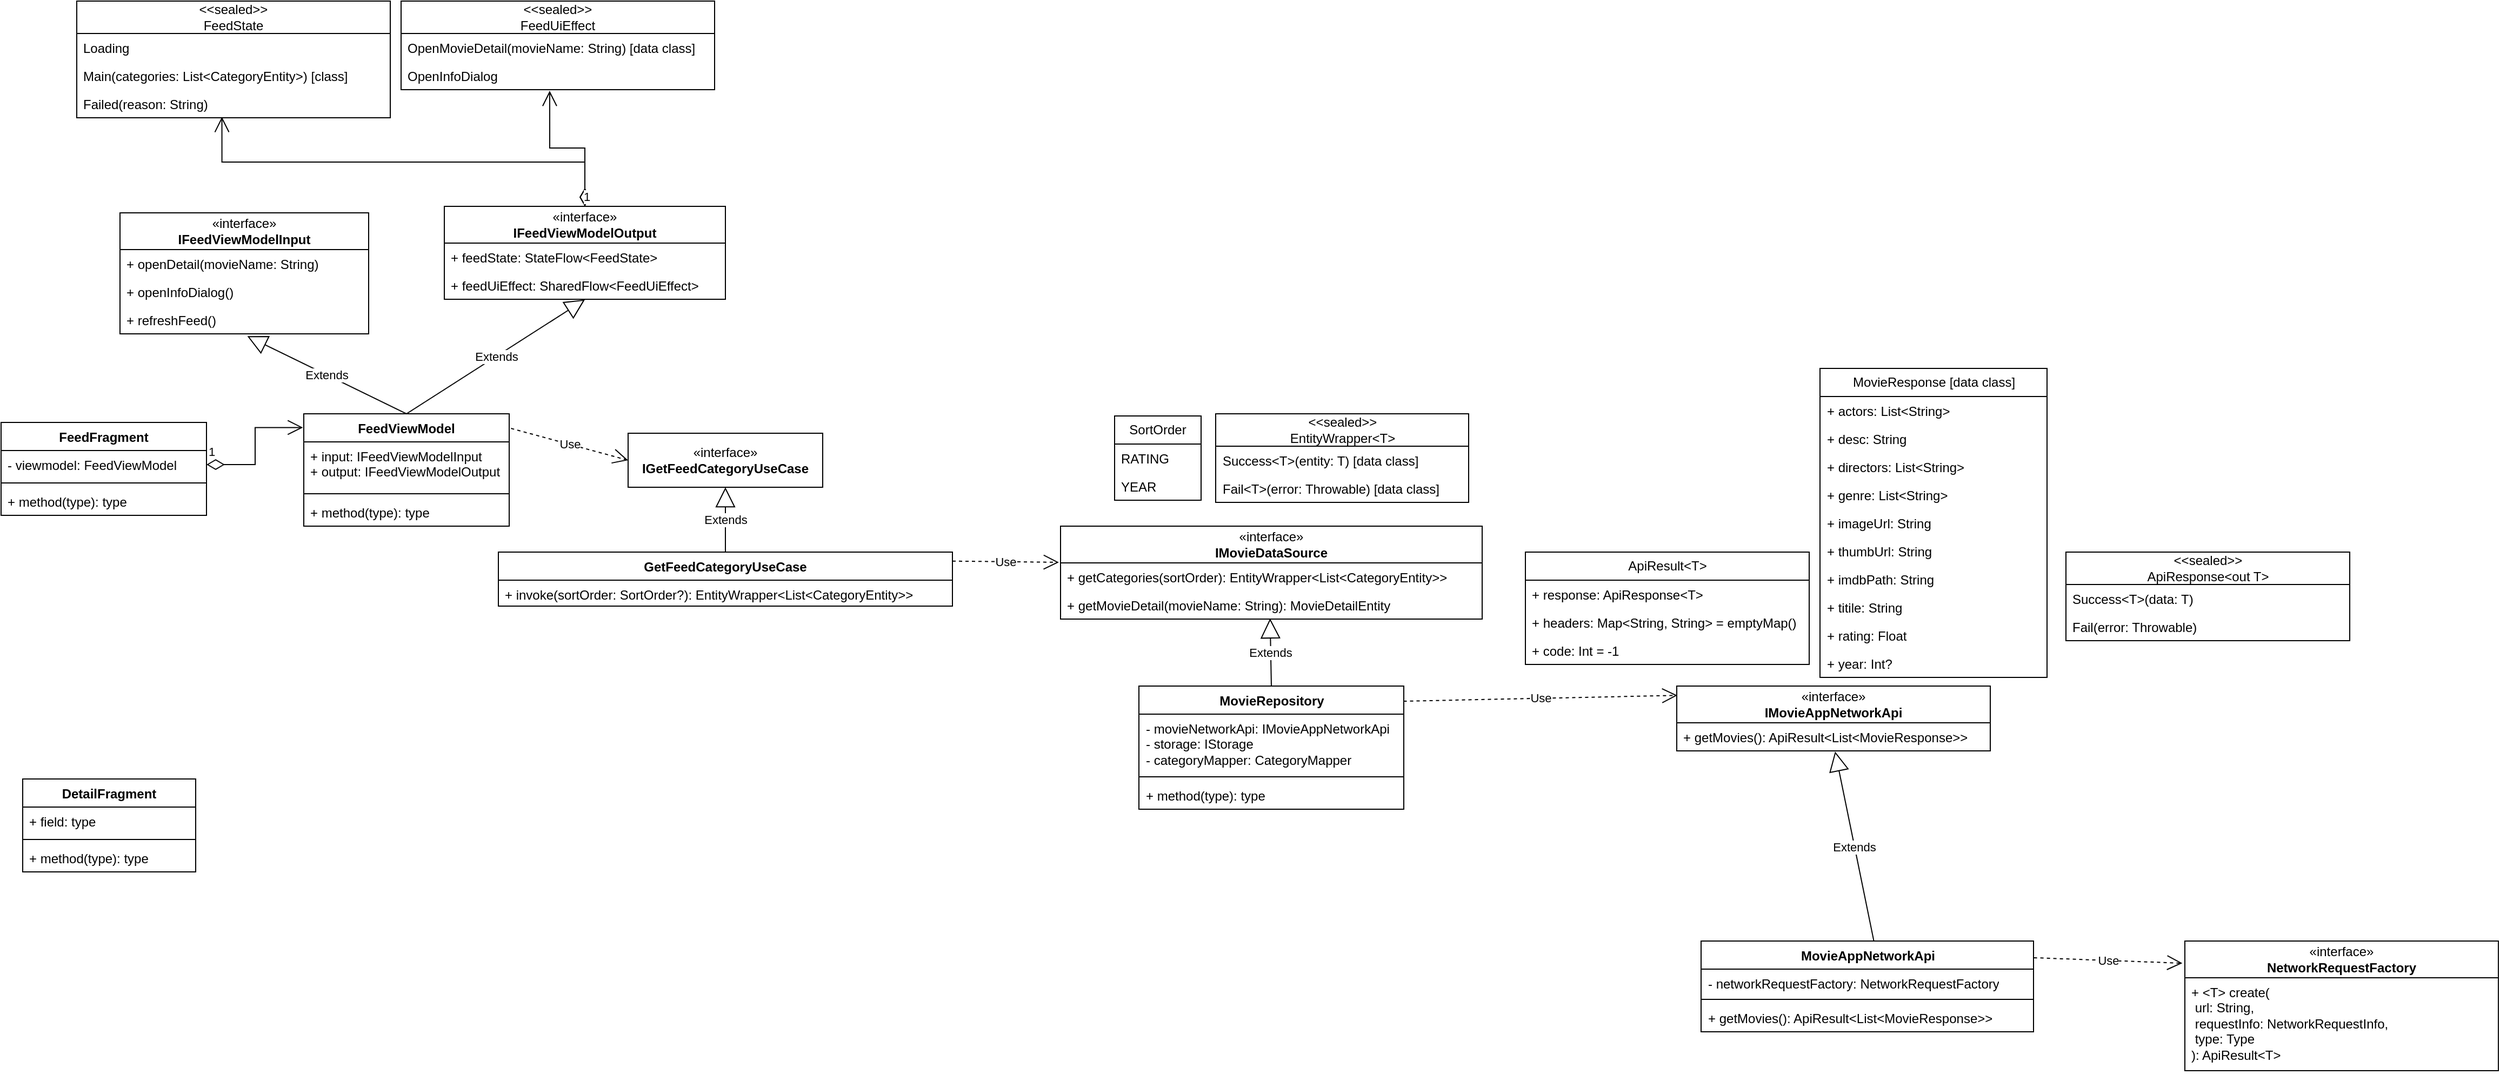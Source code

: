 <mxfile version="21.2.3" type="github">
  <diagram id="C5RBs43oDa-KdzZeNtuy" name="Page-1">
    <mxGraphModel dx="1147" dy="1787" grid="1" gridSize="10" guides="1" tooltips="1" connect="1" arrows="1" fold="1" page="1" pageScale="1" pageWidth="827" pageHeight="1169" math="0" shadow="0">
      <root>
        <mxCell id="WIyWlLk6GJQsqaUBKTNV-0" />
        <mxCell id="WIyWlLk6GJQsqaUBKTNV-1" parent="WIyWlLk6GJQsqaUBKTNV-0" />
        <mxCell id="dOjnQ6bzSZBaQjQhCeTP-21" value="FeedFragment" style="swimlane;fontStyle=1;align=center;verticalAlign=top;childLayout=stackLayout;horizontal=1;startSize=26;horizontalStack=0;resizeParent=1;resizeParentMax=0;resizeLast=0;collapsible=1;marginBottom=0;whiteSpace=wrap;html=1;" vertex="1" parent="WIyWlLk6GJQsqaUBKTNV-1">
          <mxGeometry x="20" y="90" width="190" height="86" as="geometry" />
        </mxCell>
        <mxCell id="dOjnQ6bzSZBaQjQhCeTP-22" value="- viewmodel: FeedViewModel" style="text;strokeColor=none;fillColor=none;align=left;verticalAlign=top;spacingLeft=4;spacingRight=4;overflow=hidden;rotatable=0;points=[[0,0.5],[1,0.5]];portConstraint=eastwest;whiteSpace=wrap;html=1;" vertex="1" parent="dOjnQ6bzSZBaQjQhCeTP-21">
          <mxGeometry y="26" width="190" height="26" as="geometry" />
        </mxCell>
        <mxCell id="dOjnQ6bzSZBaQjQhCeTP-23" value="" style="line;strokeWidth=1;fillColor=none;align=left;verticalAlign=middle;spacingTop=-1;spacingLeft=3;spacingRight=3;rotatable=0;labelPosition=right;points=[];portConstraint=eastwest;strokeColor=inherit;" vertex="1" parent="dOjnQ6bzSZBaQjQhCeTP-21">
          <mxGeometry y="52" width="190" height="8" as="geometry" />
        </mxCell>
        <mxCell id="dOjnQ6bzSZBaQjQhCeTP-24" value="+ method(type): type" style="text;strokeColor=none;fillColor=none;align=left;verticalAlign=top;spacingLeft=4;spacingRight=4;overflow=hidden;rotatable=0;points=[[0,0.5],[1,0.5]];portConstraint=eastwest;whiteSpace=wrap;html=1;" vertex="1" parent="dOjnQ6bzSZBaQjQhCeTP-21">
          <mxGeometry y="60" width="190" height="26" as="geometry" />
        </mxCell>
        <mxCell id="dOjnQ6bzSZBaQjQhCeTP-25" value="DetailFragment" style="swimlane;fontStyle=1;align=center;verticalAlign=top;childLayout=stackLayout;horizontal=1;startSize=26;horizontalStack=0;resizeParent=1;resizeParentMax=0;resizeLast=0;collapsible=1;marginBottom=0;whiteSpace=wrap;html=1;" vertex="1" parent="WIyWlLk6GJQsqaUBKTNV-1">
          <mxGeometry x="40" y="420" width="160" height="86" as="geometry" />
        </mxCell>
        <mxCell id="dOjnQ6bzSZBaQjQhCeTP-26" value="+ field: type" style="text;strokeColor=none;fillColor=none;align=left;verticalAlign=top;spacingLeft=4;spacingRight=4;overflow=hidden;rotatable=0;points=[[0,0.5],[1,0.5]];portConstraint=eastwest;whiteSpace=wrap;html=1;" vertex="1" parent="dOjnQ6bzSZBaQjQhCeTP-25">
          <mxGeometry y="26" width="160" height="26" as="geometry" />
        </mxCell>
        <mxCell id="dOjnQ6bzSZBaQjQhCeTP-27" value="" style="line;strokeWidth=1;fillColor=none;align=left;verticalAlign=middle;spacingTop=-1;spacingLeft=3;spacingRight=3;rotatable=0;labelPosition=right;points=[];portConstraint=eastwest;strokeColor=inherit;" vertex="1" parent="dOjnQ6bzSZBaQjQhCeTP-25">
          <mxGeometry y="52" width="160" height="8" as="geometry" />
        </mxCell>
        <mxCell id="dOjnQ6bzSZBaQjQhCeTP-28" value="+ method(type): type" style="text;strokeColor=none;fillColor=none;align=left;verticalAlign=top;spacingLeft=4;spacingRight=4;overflow=hidden;rotatable=0;points=[[0,0.5],[1,0.5]];portConstraint=eastwest;whiteSpace=wrap;html=1;" vertex="1" parent="dOjnQ6bzSZBaQjQhCeTP-25">
          <mxGeometry y="60" width="160" height="26" as="geometry" />
        </mxCell>
        <mxCell id="dOjnQ6bzSZBaQjQhCeTP-29" value="FeedViewModel" style="swimlane;fontStyle=1;align=center;verticalAlign=top;childLayout=stackLayout;horizontal=1;startSize=26;horizontalStack=0;resizeParent=1;resizeParentMax=0;resizeLast=0;collapsible=1;marginBottom=0;whiteSpace=wrap;html=1;" vertex="1" parent="WIyWlLk6GJQsqaUBKTNV-1">
          <mxGeometry x="300" y="82" width="190" height="104" as="geometry" />
        </mxCell>
        <mxCell id="dOjnQ6bzSZBaQjQhCeTP-30" value="+ input: IFeedViewModelInput&lt;br&gt;+ output: IFeedViewModelOutput" style="text;strokeColor=none;fillColor=none;align=left;verticalAlign=top;spacingLeft=4;spacingRight=4;overflow=hidden;rotatable=0;points=[[0,0.5],[1,0.5]];portConstraint=eastwest;whiteSpace=wrap;html=1;" vertex="1" parent="dOjnQ6bzSZBaQjQhCeTP-29">
          <mxGeometry y="26" width="190" height="44" as="geometry" />
        </mxCell>
        <mxCell id="dOjnQ6bzSZBaQjQhCeTP-31" value="" style="line;strokeWidth=1;fillColor=none;align=left;verticalAlign=middle;spacingTop=-1;spacingLeft=3;spacingRight=3;rotatable=0;labelPosition=right;points=[];portConstraint=eastwest;strokeColor=inherit;" vertex="1" parent="dOjnQ6bzSZBaQjQhCeTP-29">
          <mxGeometry y="70" width="190" height="8" as="geometry" />
        </mxCell>
        <mxCell id="dOjnQ6bzSZBaQjQhCeTP-32" value="+ method(type): type" style="text;strokeColor=none;fillColor=none;align=left;verticalAlign=top;spacingLeft=4;spacingRight=4;overflow=hidden;rotatable=0;points=[[0,0.5],[1,0.5]];portConstraint=eastwest;whiteSpace=wrap;html=1;" vertex="1" parent="dOjnQ6bzSZBaQjQhCeTP-29">
          <mxGeometry y="78" width="190" height="26" as="geometry" />
        </mxCell>
        <mxCell id="dOjnQ6bzSZBaQjQhCeTP-34" value="«interface»&lt;br&gt;&lt;b&gt;IGetFeedCategoryUseCase&lt;/b&gt;" style="html=1;whiteSpace=wrap;" vertex="1" parent="WIyWlLk6GJQsqaUBKTNV-1">
          <mxGeometry x="600" y="100" width="180" height="50" as="geometry" />
        </mxCell>
        <mxCell id="dOjnQ6bzSZBaQjQhCeTP-37" value="Extends" style="endArrow=block;endSize=16;endFill=0;html=1;rounded=0;exitX=0.5;exitY=0;exitDx=0;exitDy=0;entryX=0.512;entryY=1.083;entryDx=0;entryDy=0;entryPerimeter=0;" edge="1" parent="WIyWlLk6GJQsqaUBKTNV-1" source="dOjnQ6bzSZBaQjQhCeTP-29" target="dOjnQ6bzSZBaQjQhCeTP-51">
          <mxGeometry width="160" relative="1" as="geometry">
            <mxPoint x="290" y="300" as="sourcePoint" />
            <mxPoint x="290" y="-20.0" as="targetPoint" />
          </mxGeometry>
        </mxCell>
        <mxCell id="dOjnQ6bzSZBaQjQhCeTP-38" value="Extends" style="endArrow=block;endSize=16;endFill=0;html=1;rounded=0;exitX=0.5;exitY=0;exitDx=0;exitDy=0;entryX=0.5;entryY=1.013;entryDx=0;entryDy=0;entryPerimeter=0;" edge="1" parent="WIyWlLk6GJQsqaUBKTNV-1" source="dOjnQ6bzSZBaQjQhCeTP-29" target="dOjnQ6bzSZBaQjQhCeTP-58">
          <mxGeometry width="160" relative="1" as="geometry">
            <mxPoint x="380" y="160" as="sourcePoint" />
            <mxPoint x="513.36" y="-26.156" as="targetPoint" />
          </mxGeometry>
        </mxCell>
        <mxCell id="dOjnQ6bzSZBaQjQhCeTP-39" value="Use" style="endArrow=open;endSize=12;dashed=1;html=1;rounded=0;exitX=1.009;exitY=0.13;exitDx=0;exitDy=0;exitPerimeter=0;entryX=0;entryY=0.5;entryDx=0;entryDy=0;" edge="1" parent="WIyWlLk6GJQsqaUBKTNV-1" source="dOjnQ6bzSZBaQjQhCeTP-29" target="dOjnQ6bzSZBaQjQhCeTP-34">
          <mxGeometry width="160" relative="1" as="geometry">
            <mxPoint x="480" y="189" as="sourcePoint" />
            <mxPoint x="540" y="306" as="targetPoint" />
          </mxGeometry>
        </mxCell>
        <mxCell id="dOjnQ6bzSZBaQjQhCeTP-42" value="1" style="endArrow=open;html=1;endSize=12;startArrow=diamondThin;startSize=14;startFill=0;edgeStyle=orthogonalEdgeStyle;align=left;verticalAlign=bottom;rounded=0;exitX=1;exitY=0.5;exitDx=0;exitDy=0;entryX=-0.004;entryY=0.122;entryDx=0;entryDy=0;entryPerimeter=0;" edge="1" parent="WIyWlLk6GJQsqaUBKTNV-1" source="dOjnQ6bzSZBaQjQhCeTP-22" target="dOjnQ6bzSZBaQjQhCeTP-29">
          <mxGeometry x="-1" y="3" relative="1" as="geometry">
            <mxPoint x="250" y="280" as="sourcePoint" />
            <mxPoint x="320" y="128" as="targetPoint" />
          </mxGeometry>
        </mxCell>
        <mxCell id="dOjnQ6bzSZBaQjQhCeTP-44" value="GetFeedCategoryUseCase" style="swimlane;fontStyle=1;align=center;verticalAlign=top;childLayout=stackLayout;horizontal=1;startSize=26;horizontalStack=0;resizeParent=1;resizeParentMax=0;resizeLast=0;collapsible=1;marginBottom=0;whiteSpace=wrap;html=1;" vertex="1" parent="WIyWlLk6GJQsqaUBKTNV-1">
          <mxGeometry x="480" y="210" width="420" height="50" as="geometry" />
        </mxCell>
        <mxCell id="dOjnQ6bzSZBaQjQhCeTP-45" value="+ invoke(sortOrder: SortOrder?): EntityWrapper&amp;lt;List&amp;lt;CategoryEntity&amp;gt;&amp;gt;" style="text;strokeColor=none;fillColor=none;align=left;verticalAlign=top;spacingLeft=4;spacingRight=4;overflow=hidden;rotatable=0;points=[[0,0.5],[1,0.5]];portConstraint=eastwest;whiteSpace=wrap;html=1;" vertex="1" parent="dOjnQ6bzSZBaQjQhCeTP-44">
          <mxGeometry y="26" width="420" height="24" as="geometry" />
        </mxCell>
        <mxCell id="dOjnQ6bzSZBaQjQhCeTP-48" value="«interface»&lt;br style=&quot;border-color: var(--border-color);&quot;&gt;&lt;b style=&quot;border-color: var(--border-color);&quot;&gt;IFeedViewModelInput&lt;/b&gt;" style="swimlane;fontStyle=0;childLayout=stackLayout;horizontal=1;startSize=34;fillColor=none;horizontalStack=0;resizeParent=1;resizeParentMax=0;resizeLast=0;collapsible=1;marginBottom=0;whiteSpace=wrap;html=1;" vertex="1" parent="WIyWlLk6GJQsqaUBKTNV-1">
          <mxGeometry x="130" y="-104" width="230" height="112" as="geometry" />
        </mxCell>
        <mxCell id="dOjnQ6bzSZBaQjQhCeTP-49" value="+ openDetail(movieName: String)" style="text;strokeColor=none;fillColor=none;align=left;verticalAlign=top;spacingLeft=4;spacingRight=4;overflow=hidden;rotatable=0;points=[[0,0.5],[1,0.5]];portConstraint=eastwest;whiteSpace=wrap;html=1;" vertex="1" parent="dOjnQ6bzSZBaQjQhCeTP-48">
          <mxGeometry y="34" width="230" height="26" as="geometry" />
        </mxCell>
        <mxCell id="dOjnQ6bzSZBaQjQhCeTP-50" value="+ openInfoDialog()" style="text;strokeColor=none;fillColor=none;align=left;verticalAlign=top;spacingLeft=4;spacingRight=4;overflow=hidden;rotatable=0;points=[[0,0.5],[1,0.5]];portConstraint=eastwest;whiteSpace=wrap;html=1;" vertex="1" parent="dOjnQ6bzSZBaQjQhCeTP-48">
          <mxGeometry y="60" width="230" height="26" as="geometry" />
        </mxCell>
        <mxCell id="dOjnQ6bzSZBaQjQhCeTP-51" value="+ refreshFeed()" style="text;strokeColor=none;fillColor=none;align=left;verticalAlign=top;spacingLeft=4;spacingRight=4;overflow=hidden;rotatable=0;points=[[0,0.5],[1,0.5]];portConstraint=eastwest;whiteSpace=wrap;html=1;" vertex="1" parent="dOjnQ6bzSZBaQjQhCeTP-48">
          <mxGeometry y="86" width="230" height="26" as="geometry" />
        </mxCell>
        <mxCell id="dOjnQ6bzSZBaQjQhCeTP-56" value="«interface»&lt;br style=&quot;border-color: var(--border-color);&quot;&gt;&lt;b style=&quot;border-color: var(--border-color);&quot;&gt;IFeedViewModelOutput&lt;/b&gt;" style="swimlane;fontStyle=0;childLayout=stackLayout;horizontal=1;startSize=34;fillColor=none;horizontalStack=0;resizeParent=1;resizeParentMax=0;resizeLast=0;collapsible=1;marginBottom=0;whiteSpace=wrap;html=1;" vertex="1" parent="WIyWlLk6GJQsqaUBKTNV-1">
          <mxGeometry x="430" y="-110" width="260" height="86" as="geometry" />
        </mxCell>
        <mxCell id="dOjnQ6bzSZBaQjQhCeTP-57" value="+ feedState: StateFlow&amp;lt;FeedState&amp;gt;" style="text;strokeColor=none;fillColor=none;align=left;verticalAlign=top;spacingLeft=4;spacingRight=4;overflow=hidden;rotatable=0;points=[[0,0.5],[1,0.5]];portConstraint=eastwest;whiteSpace=wrap;html=1;" vertex="1" parent="dOjnQ6bzSZBaQjQhCeTP-56">
          <mxGeometry y="34" width="260" height="26" as="geometry" />
        </mxCell>
        <mxCell id="dOjnQ6bzSZBaQjQhCeTP-58" value="+ feedUiEffect: SharedFlow&amp;lt;FeedUiEffect&amp;gt;" style="text;strokeColor=none;fillColor=none;align=left;verticalAlign=top;spacingLeft=4;spacingRight=4;overflow=hidden;rotatable=0;points=[[0,0.5],[1,0.5]];portConstraint=eastwest;whiteSpace=wrap;html=1;" vertex="1" parent="dOjnQ6bzSZBaQjQhCeTP-56">
          <mxGeometry y="60" width="260" height="26" as="geometry" />
        </mxCell>
        <mxCell id="dOjnQ6bzSZBaQjQhCeTP-62" value="&amp;lt;&amp;lt;sealed&amp;gt;&amp;gt;&lt;br&gt;FeedUiEffect" style="swimlane;fontStyle=0;childLayout=stackLayout;horizontal=1;startSize=30;fillColor=none;horizontalStack=0;resizeParent=1;resizeParentMax=0;resizeLast=0;collapsible=1;marginBottom=0;whiteSpace=wrap;html=1;" vertex="1" parent="WIyWlLk6GJQsqaUBKTNV-1">
          <mxGeometry x="390" y="-300" width="290" height="82" as="geometry" />
        </mxCell>
        <mxCell id="dOjnQ6bzSZBaQjQhCeTP-63" value="OpenMovieDetail(movieName: String) [data class]" style="text;strokeColor=none;fillColor=none;align=left;verticalAlign=top;spacingLeft=4;spacingRight=4;overflow=hidden;rotatable=0;points=[[0,0.5],[1,0.5]];portConstraint=eastwest;whiteSpace=wrap;html=1;" vertex="1" parent="dOjnQ6bzSZBaQjQhCeTP-62">
          <mxGeometry y="30" width="290" height="26" as="geometry" />
        </mxCell>
        <mxCell id="dOjnQ6bzSZBaQjQhCeTP-64" value="OpenInfoDialog" style="text;strokeColor=none;fillColor=none;align=left;verticalAlign=top;spacingLeft=4;spacingRight=4;overflow=hidden;rotatable=0;points=[[0,0.5],[1,0.5]];portConstraint=eastwest;whiteSpace=wrap;html=1;" vertex="1" parent="dOjnQ6bzSZBaQjQhCeTP-62">
          <mxGeometry y="56" width="290" height="26" as="geometry" />
        </mxCell>
        <mxCell id="dOjnQ6bzSZBaQjQhCeTP-66" value="1" style="endArrow=open;html=1;endSize=12;startArrow=diamondThin;startSize=14;startFill=0;edgeStyle=orthogonalEdgeStyle;align=left;verticalAlign=bottom;rounded=0;exitX=0.5;exitY=0;exitDx=0;exitDy=0;entryX=0.474;entryY=1.038;entryDx=0;entryDy=0;entryPerimeter=0;" edge="1" parent="WIyWlLk6GJQsqaUBKTNV-1" source="dOjnQ6bzSZBaQjQhCeTP-56" target="dOjnQ6bzSZBaQjQhCeTP-64">
          <mxGeometry x="-1" y="3" relative="1" as="geometry">
            <mxPoint x="530" y="-156" as="sourcePoint" />
            <mxPoint x="619" y="-190" as="targetPoint" />
          </mxGeometry>
        </mxCell>
        <mxCell id="dOjnQ6bzSZBaQjQhCeTP-67" value="&amp;lt;&amp;lt;sealed&amp;gt;&amp;gt;&lt;br&gt;FeedState" style="swimlane;fontStyle=0;childLayout=stackLayout;horizontal=1;startSize=30;fillColor=none;horizontalStack=0;resizeParent=1;resizeParentMax=0;resizeLast=0;collapsible=1;marginBottom=0;whiteSpace=wrap;html=1;" vertex="1" parent="WIyWlLk6GJQsqaUBKTNV-1">
          <mxGeometry x="90" y="-300" width="290" height="108" as="geometry" />
        </mxCell>
        <mxCell id="dOjnQ6bzSZBaQjQhCeTP-68" value="Loading" style="text;strokeColor=none;fillColor=none;align=left;verticalAlign=top;spacingLeft=4;spacingRight=4;overflow=hidden;rotatable=0;points=[[0,0.5],[1,0.5]];portConstraint=eastwest;whiteSpace=wrap;html=1;" vertex="1" parent="dOjnQ6bzSZBaQjQhCeTP-67">
          <mxGeometry y="30" width="290" height="26" as="geometry" />
        </mxCell>
        <mxCell id="dOjnQ6bzSZBaQjQhCeTP-69" value="Main(categories: List&amp;lt;CategoryEntity&amp;gt;) [class]" style="text;strokeColor=none;fillColor=none;align=left;verticalAlign=top;spacingLeft=4;spacingRight=4;overflow=hidden;rotatable=0;points=[[0,0.5],[1,0.5]];portConstraint=eastwest;whiteSpace=wrap;html=1;" vertex="1" parent="dOjnQ6bzSZBaQjQhCeTP-67">
          <mxGeometry y="56" width="290" height="26" as="geometry" />
        </mxCell>
        <mxCell id="dOjnQ6bzSZBaQjQhCeTP-70" value="Failed(reason: String)" style="text;strokeColor=none;fillColor=none;align=left;verticalAlign=top;spacingLeft=4;spacingRight=4;overflow=hidden;rotatable=0;points=[[0,0.5],[1,0.5]];portConstraint=eastwest;whiteSpace=wrap;html=1;" vertex="1" parent="dOjnQ6bzSZBaQjQhCeTP-67">
          <mxGeometry y="82" width="290" height="26" as="geometry" />
        </mxCell>
        <mxCell id="dOjnQ6bzSZBaQjQhCeTP-71" value="1" style="endArrow=open;html=1;endSize=12;startArrow=diamondThin;startSize=14;startFill=0;edgeStyle=orthogonalEdgeStyle;align=left;verticalAlign=bottom;rounded=0;exitX=0.5;exitY=0;exitDx=0;exitDy=0;entryX=0.463;entryY=0.968;entryDx=0;entryDy=0;entryPerimeter=0;" edge="1" parent="WIyWlLk6GJQsqaUBKTNV-1" source="dOjnQ6bzSZBaQjQhCeTP-56" target="dOjnQ6bzSZBaQjQhCeTP-70">
          <mxGeometry x="-1" y="3" relative="1" as="geometry">
            <mxPoint x="570" y="-100" as="sourcePoint" />
            <mxPoint x="230" y="-180" as="targetPoint" />
          </mxGeometry>
        </mxCell>
        <mxCell id="dOjnQ6bzSZBaQjQhCeTP-72" value="Extends" style="endArrow=block;endSize=16;endFill=0;html=1;rounded=0;exitX=0.5;exitY=0;exitDx=0;exitDy=0;entryX=0.5;entryY=1;entryDx=0;entryDy=0;" edge="1" parent="WIyWlLk6GJQsqaUBKTNV-1" source="dOjnQ6bzSZBaQjQhCeTP-44" target="dOjnQ6bzSZBaQjQhCeTP-34">
          <mxGeometry width="160" relative="1" as="geometry">
            <mxPoint x="405" y="92" as="sourcePoint" />
            <mxPoint x="570" y="-14" as="targetPoint" />
          </mxGeometry>
        </mxCell>
        <mxCell id="dOjnQ6bzSZBaQjQhCeTP-73" value="«interface»&lt;br style=&quot;border-color: var(--border-color);&quot;&gt;&lt;b style=&quot;border-color: var(--border-color);&quot;&gt;IMovieDataSource&lt;/b&gt;" style="swimlane;fontStyle=0;childLayout=stackLayout;horizontal=1;startSize=34;fillColor=none;horizontalStack=0;resizeParent=1;resizeParentMax=0;resizeLast=0;collapsible=1;marginBottom=0;whiteSpace=wrap;html=1;" vertex="1" parent="WIyWlLk6GJQsqaUBKTNV-1">
          <mxGeometry x="1000" y="186" width="390" height="86" as="geometry" />
        </mxCell>
        <mxCell id="dOjnQ6bzSZBaQjQhCeTP-74" value="+ getCategories(sortOrder): EntityWrapper&amp;lt;List&amp;lt;CategoryEntity&amp;gt;&amp;gt;" style="text;strokeColor=none;fillColor=none;align=left;verticalAlign=top;spacingLeft=4;spacingRight=4;overflow=hidden;rotatable=0;points=[[0,0.5],[1,0.5]];portConstraint=eastwest;whiteSpace=wrap;html=1;" vertex="1" parent="dOjnQ6bzSZBaQjQhCeTP-73">
          <mxGeometry y="34" width="390" height="26" as="geometry" />
        </mxCell>
        <mxCell id="dOjnQ6bzSZBaQjQhCeTP-75" value="+ getMovieDetail(movieName: String): MovieDetailEntity" style="text;strokeColor=none;fillColor=none;align=left;verticalAlign=top;spacingLeft=4;spacingRight=4;overflow=hidden;rotatable=0;points=[[0,0.5],[1,0.5]];portConstraint=eastwest;whiteSpace=wrap;html=1;" vertex="1" parent="dOjnQ6bzSZBaQjQhCeTP-73">
          <mxGeometry y="60" width="390" height="26" as="geometry" />
        </mxCell>
        <mxCell id="dOjnQ6bzSZBaQjQhCeTP-76" value="Use" style="endArrow=open;endSize=12;dashed=1;html=1;rounded=0;entryX=-0.004;entryY=0.389;entryDx=0;entryDy=0;entryPerimeter=0;exitX=1;exitY=0.167;exitDx=0;exitDy=0;exitPerimeter=0;" edge="1" parent="WIyWlLk6GJQsqaUBKTNV-1" source="dOjnQ6bzSZBaQjQhCeTP-44" target="dOjnQ6bzSZBaQjQhCeTP-73">
          <mxGeometry width="160" relative="1" as="geometry">
            <mxPoint x="920" y="220" as="sourcePoint" />
            <mxPoint x="888" y="289" as="targetPoint" />
          </mxGeometry>
        </mxCell>
        <mxCell id="dOjnQ6bzSZBaQjQhCeTP-77" value="SortOrder" style="swimlane;fontStyle=0;childLayout=stackLayout;horizontal=1;startSize=26;fillColor=none;horizontalStack=0;resizeParent=1;resizeParentMax=0;resizeLast=0;collapsible=1;marginBottom=0;whiteSpace=wrap;html=1;" vertex="1" parent="WIyWlLk6GJQsqaUBKTNV-1">
          <mxGeometry x="1050" y="84" width="80" height="78" as="geometry" />
        </mxCell>
        <mxCell id="dOjnQ6bzSZBaQjQhCeTP-78" value="RATING" style="text;strokeColor=none;fillColor=none;align=left;verticalAlign=top;spacingLeft=4;spacingRight=4;overflow=hidden;rotatable=0;points=[[0,0.5],[1,0.5]];portConstraint=eastwest;whiteSpace=wrap;html=1;" vertex="1" parent="dOjnQ6bzSZBaQjQhCeTP-77">
          <mxGeometry y="26" width="80" height="26" as="geometry" />
        </mxCell>
        <mxCell id="dOjnQ6bzSZBaQjQhCeTP-79" value="YEAR" style="text;strokeColor=none;fillColor=none;align=left;verticalAlign=top;spacingLeft=4;spacingRight=4;overflow=hidden;rotatable=0;points=[[0,0.5],[1,0.5]];portConstraint=eastwest;whiteSpace=wrap;html=1;" vertex="1" parent="dOjnQ6bzSZBaQjQhCeTP-77">
          <mxGeometry y="52" width="80" height="26" as="geometry" />
        </mxCell>
        <mxCell id="dOjnQ6bzSZBaQjQhCeTP-81" value="&amp;lt;&amp;lt;sealed&amp;gt;&amp;gt;&lt;br&gt;EntityWrapper&amp;lt;T&amp;gt;" style="swimlane;fontStyle=0;childLayout=stackLayout;horizontal=1;startSize=30;fillColor=none;horizontalStack=0;resizeParent=1;resizeParentMax=0;resizeLast=0;collapsible=1;marginBottom=0;whiteSpace=wrap;html=1;" vertex="1" parent="WIyWlLk6GJQsqaUBKTNV-1">
          <mxGeometry x="1143.5" y="82" width="234" height="82" as="geometry" />
        </mxCell>
        <mxCell id="dOjnQ6bzSZBaQjQhCeTP-82" value="Success&amp;lt;T&amp;gt;(entity: T) [data class]" style="text;strokeColor=none;fillColor=none;align=left;verticalAlign=top;spacingLeft=4;spacingRight=4;overflow=hidden;rotatable=0;points=[[0,0.5],[1,0.5]];portConstraint=eastwest;whiteSpace=wrap;html=1;" vertex="1" parent="dOjnQ6bzSZBaQjQhCeTP-81">
          <mxGeometry y="30" width="234" height="26" as="geometry" />
        </mxCell>
        <mxCell id="dOjnQ6bzSZBaQjQhCeTP-83" value="Fail&amp;lt;T&amp;gt;(error: Throwable) [data class]" style="text;strokeColor=none;fillColor=none;align=left;verticalAlign=top;spacingLeft=4;spacingRight=4;overflow=hidden;rotatable=0;points=[[0,0.5],[1,0.5]];portConstraint=eastwest;whiteSpace=wrap;html=1;" vertex="1" parent="dOjnQ6bzSZBaQjQhCeTP-81">
          <mxGeometry y="56" width="234" height="26" as="geometry" />
        </mxCell>
        <mxCell id="dOjnQ6bzSZBaQjQhCeTP-84" value="MovieRepository" style="swimlane;fontStyle=1;align=center;verticalAlign=top;childLayout=stackLayout;horizontal=1;startSize=26;horizontalStack=0;resizeParent=1;resizeParentMax=0;resizeLast=0;collapsible=1;marginBottom=0;whiteSpace=wrap;html=1;" vertex="1" parent="WIyWlLk6GJQsqaUBKTNV-1">
          <mxGeometry x="1072.5" y="334" width="245" height="114" as="geometry" />
        </mxCell>
        <mxCell id="dOjnQ6bzSZBaQjQhCeTP-85" value="- movieNetworkApi: IMovieAppNetworkApi&lt;br&gt;- storage: IStorage&lt;br&gt;- categoryMapper: CategoryMapper" style="text;strokeColor=none;fillColor=none;align=left;verticalAlign=top;spacingLeft=4;spacingRight=4;overflow=hidden;rotatable=0;points=[[0,0.5],[1,0.5]];portConstraint=eastwest;whiteSpace=wrap;html=1;" vertex="1" parent="dOjnQ6bzSZBaQjQhCeTP-84">
          <mxGeometry y="26" width="245" height="54" as="geometry" />
        </mxCell>
        <mxCell id="dOjnQ6bzSZBaQjQhCeTP-86" value="" style="line;strokeWidth=1;fillColor=none;align=left;verticalAlign=middle;spacingTop=-1;spacingLeft=3;spacingRight=3;rotatable=0;labelPosition=right;points=[];portConstraint=eastwest;strokeColor=inherit;" vertex="1" parent="dOjnQ6bzSZBaQjQhCeTP-84">
          <mxGeometry y="80" width="245" height="8" as="geometry" />
        </mxCell>
        <mxCell id="dOjnQ6bzSZBaQjQhCeTP-87" value="+ method(type): type" style="text;strokeColor=none;fillColor=none;align=left;verticalAlign=top;spacingLeft=4;spacingRight=4;overflow=hidden;rotatable=0;points=[[0,0.5],[1,0.5]];portConstraint=eastwest;whiteSpace=wrap;html=1;" vertex="1" parent="dOjnQ6bzSZBaQjQhCeTP-84">
          <mxGeometry y="88" width="245" height="26" as="geometry" />
        </mxCell>
        <mxCell id="dOjnQ6bzSZBaQjQhCeTP-88" value="Extends" style="endArrow=block;endSize=16;endFill=0;html=1;rounded=0;exitX=0.5;exitY=0;exitDx=0;exitDy=0;entryX=0.497;entryY=0.977;entryDx=0;entryDy=0;entryPerimeter=0;" edge="1" parent="WIyWlLk6GJQsqaUBKTNV-1" source="dOjnQ6bzSZBaQjQhCeTP-84" target="dOjnQ6bzSZBaQjQhCeTP-75">
          <mxGeometry width="160" relative="1" as="geometry">
            <mxPoint x="1170" y="340" as="sourcePoint" />
            <mxPoint x="1170" y="280" as="targetPoint" />
          </mxGeometry>
        </mxCell>
        <mxCell id="dOjnQ6bzSZBaQjQhCeTP-94" value="«interface»&lt;br style=&quot;border-color: var(--border-color);&quot;&gt;&lt;b style=&quot;border-color: var(--border-color);&quot;&gt;IMovieAppNetworkApi&lt;/b&gt;" style="swimlane;fontStyle=0;childLayout=stackLayout;horizontal=1;startSize=34;fillColor=none;horizontalStack=0;resizeParent=1;resizeParentMax=0;resizeLast=0;collapsible=1;marginBottom=0;whiteSpace=wrap;html=1;" vertex="1" parent="WIyWlLk6GJQsqaUBKTNV-1">
          <mxGeometry x="1570" y="334" width="290" height="60" as="geometry" />
        </mxCell>
        <mxCell id="dOjnQ6bzSZBaQjQhCeTP-95" value="+ getMovies(): ApiResult&amp;lt;List&amp;lt;MovieResponse&amp;gt;&amp;gt;" style="text;strokeColor=none;fillColor=none;align=left;verticalAlign=top;spacingLeft=4;spacingRight=4;overflow=hidden;rotatable=0;points=[[0,0.5],[1,0.5]];portConstraint=eastwest;whiteSpace=wrap;html=1;" vertex="1" parent="dOjnQ6bzSZBaQjQhCeTP-94">
          <mxGeometry y="34" width="290" height="26" as="geometry" />
        </mxCell>
        <mxCell id="dOjnQ6bzSZBaQjQhCeTP-97" value="Use" style="endArrow=open;endSize=12;dashed=1;html=1;rounded=0;exitX=0.999;exitY=0.123;exitDx=0;exitDy=0;exitPerimeter=0;entryX=0.002;entryY=0.144;entryDx=0;entryDy=0;entryPerimeter=0;" edge="1" parent="WIyWlLk6GJQsqaUBKTNV-1" source="dOjnQ6bzSZBaQjQhCeTP-84" target="dOjnQ6bzSZBaQjQhCeTP-94">
          <mxGeometry width="160" relative="1" as="geometry">
            <mxPoint x="1300" y="380" as="sourcePoint" />
            <mxPoint x="1460" y="380" as="targetPoint" />
          </mxGeometry>
        </mxCell>
        <mxCell id="dOjnQ6bzSZBaQjQhCeTP-98" value="MovieResponse [data class]" style="swimlane;fontStyle=0;childLayout=stackLayout;horizontal=1;startSize=26;fillColor=none;horizontalStack=0;resizeParent=1;resizeParentMax=0;resizeLast=0;collapsible=1;marginBottom=0;whiteSpace=wrap;html=1;" vertex="1" parent="WIyWlLk6GJQsqaUBKTNV-1">
          <mxGeometry x="1702.5" y="40" width="210" height="286" as="geometry" />
        </mxCell>
        <mxCell id="dOjnQ6bzSZBaQjQhCeTP-99" value="+ actors: List&amp;lt;String&amp;gt;" style="text;strokeColor=none;fillColor=none;align=left;verticalAlign=top;spacingLeft=4;spacingRight=4;overflow=hidden;rotatable=0;points=[[0,0.5],[1,0.5]];portConstraint=eastwest;whiteSpace=wrap;html=1;" vertex="1" parent="dOjnQ6bzSZBaQjQhCeTP-98">
          <mxGeometry y="26" width="210" height="26" as="geometry" />
        </mxCell>
        <mxCell id="dOjnQ6bzSZBaQjQhCeTP-100" value="+ desc: String" style="text;strokeColor=none;fillColor=none;align=left;verticalAlign=top;spacingLeft=4;spacingRight=4;overflow=hidden;rotatable=0;points=[[0,0.5],[1,0.5]];portConstraint=eastwest;whiteSpace=wrap;html=1;" vertex="1" parent="dOjnQ6bzSZBaQjQhCeTP-98">
          <mxGeometry y="52" width="210" height="26" as="geometry" />
        </mxCell>
        <mxCell id="dOjnQ6bzSZBaQjQhCeTP-101" value="+ directors: List&amp;lt;String&amp;gt;" style="text;strokeColor=none;fillColor=none;align=left;verticalAlign=top;spacingLeft=4;spacingRight=4;overflow=hidden;rotatable=0;points=[[0,0.5],[1,0.5]];portConstraint=eastwest;whiteSpace=wrap;html=1;" vertex="1" parent="dOjnQ6bzSZBaQjQhCeTP-98">
          <mxGeometry y="78" width="210" height="26" as="geometry" />
        </mxCell>
        <mxCell id="dOjnQ6bzSZBaQjQhCeTP-106" value="+ genre: List&amp;lt;String&amp;gt;" style="text;strokeColor=none;fillColor=none;align=left;verticalAlign=top;spacingLeft=4;spacingRight=4;overflow=hidden;rotatable=0;points=[[0,0.5],[1,0.5]];portConstraint=eastwest;whiteSpace=wrap;html=1;" vertex="1" parent="dOjnQ6bzSZBaQjQhCeTP-98">
          <mxGeometry y="104" width="210" height="26" as="geometry" />
        </mxCell>
        <mxCell id="dOjnQ6bzSZBaQjQhCeTP-107" value="+ imageUrl: String" style="text;strokeColor=none;fillColor=none;align=left;verticalAlign=top;spacingLeft=4;spacingRight=4;overflow=hidden;rotatable=0;points=[[0,0.5],[1,0.5]];portConstraint=eastwest;whiteSpace=wrap;html=1;" vertex="1" parent="dOjnQ6bzSZBaQjQhCeTP-98">
          <mxGeometry y="130" width="210" height="26" as="geometry" />
        </mxCell>
        <mxCell id="dOjnQ6bzSZBaQjQhCeTP-108" value="+ thumbUrl: String" style="text;strokeColor=none;fillColor=none;align=left;verticalAlign=top;spacingLeft=4;spacingRight=4;overflow=hidden;rotatable=0;points=[[0,0.5],[1,0.5]];portConstraint=eastwest;whiteSpace=wrap;html=1;" vertex="1" parent="dOjnQ6bzSZBaQjQhCeTP-98">
          <mxGeometry y="156" width="210" height="26" as="geometry" />
        </mxCell>
        <mxCell id="dOjnQ6bzSZBaQjQhCeTP-109" value="+ imdbPath: String" style="text;strokeColor=none;fillColor=none;align=left;verticalAlign=top;spacingLeft=4;spacingRight=4;overflow=hidden;rotatable=0;points=[[0,0.5],[1,0.5]];portConstraint=eastwest;whiteSpace=wrap;html=1;" vertex="1" parent="dOjnQ6bzSZBaQjQhCeTP-98">
          <mxGeometry y="182" width="210" height="26" as="geometry" />
        </mxCell>
        <mxCell id="dOjnQ6bzSZBaQjQhCeTP-110" value="+ titile: String" style="text;strokeColor=none;fillColor=none;align=left;verticalAlign=top;spacingLeft=4;spacingRight=4;overflow=hidden;rotatable=0;points=[[0,0.5],[1,0.5]];portConstraint=eastwest;whiteSpace=wrap;html=1;" vertex="1" parent="dOjnQ6bzSZBaQjQhCeTP-98">
          <mxGeometry y="208" width="210" height="26" as="geometry" />
        </mxCell>
        <mxCell id="dOjnQ6bzSZBaQjQhCeTP-111" value="+ rating: Float" style="text;strokeColor=none;fillColor=none;align=left;verticalAlign=top;spacingLeft=4;spacingRight=4;overflow=hidden;rotatable=0;points=[[0,0.5],[1,0.5]];portConstraint=eastwest;whiteSpace=wrap;html=1;" vertex="1" parent="dOjnQ6bzSZBaQjQhCeTP-98">
          <mxGeometry y="234" width="210" height="26" as="geometry" />
        </mxCell>
        <mxCell id="dOjnQ6bzSZBaQjQhCeTP-112" value="+ year: Int?" style="text;strokeColor=none;fillColor=none;align=left;verticalAlign=top;spacingLeft=4;spacingRight=4;overflow=hidden;rotatable=0;points=[[0,0.5],[1,0.5]];portConstraint=eastwest;whiteSpace=wrap;html=1;" vertex="1" parent="dOjnQ6bzSZBaQjQhCeTP-98">
          <mxGeometry y="260" width="210" height="26" as="geometry" />
        </mxCell>
        <mxCell id="dOjnQ6bzSZBaQjQhCeTP-113" value="ApiResult&amp;lt;T&amp;gt;" style="swimlane;fontStyle=0;childLayout=stackLayout;horizontal=1;startSize=26;fillColor=none;horizontalStack=0;resizeParent=1;resizeParentMax=0;resizeLast=0;collapsible=1;marginBottom=0;whiteSpace=wrap;html=1;" vertex="1" parent="WIyWlLk6GJQsqaUBKTNV-1">
          <mxGeometry x="1430" y="210" width="262.5" height="104" as="geometry" />
        </mxCell>
        <mxCell id="dOjnQ6bzSZBaQjQhCeTP-114" value="+ response: ApiResponse&amp;lt;T&amp;gt;" style="text;strokeColor=none;fillColor=none;align=left;verticalAlign=top;spacingLeft=4;spacingRight=4;overflow=hidden;rotatable=0;points=[[0,0.5],[1,0.5]];portConstraint=eastwest;whiteSpace=wrap;html=1;" vertex="1" parent="dOjnQ6bzSZBaQjQhCeTP-113">
          <mxGeometry y="26" width="262.5" height="26" as="geometry" />
        </mxCell>
        <mxCell id="dOjnQ6bzSZBaQjQhCeTP-115" value="+ headers: Map&amp;lt;String, String&amp;gt; = emptyMap()" style="text;strokeColor=none;fillColor=none;align=left;verticalAlign=top;spacingLeft=4;spacingRight=4;overflow=hidden;rotatable=0;points=[[0,0.5],[1,0.5]];portConstraint=eastwest;whiteSpace=wrap;html=1;" vertex="1" parent="dOjnQ6bzSZBaQjQhCeTP-113">
          <mxGeometry y="52" width="262.5" height="26" as="geometry" />
        </mxCell>
        <mxCell id="dOjnQ6bzSZBaQjQhCeTP-116" value="+ code: Int = -1" style="text;strokeColor=none;fillColor=none;align=left;verticalAlign=top;spacingLeft=4;spacingRight=4;overflow=hidden;rotatable=0;points=[[0,0.5],[1,0.5]];portConstraint=eastwest;whiteSpace=wrap;html=1;" vertex="1" parent="dOjnQ6bzSZBaQjQhCeTP-113">
          <mxGeometry y="78" width="262.5" height="26" as="geometry" />
        </mxCell>
        <mxCell id="dOjnQ6bzSZBaQjQhCeTP-124" value="&amp;lt;&amp;lt;sealed&amp;gt;&amp;gt;&lt;br&gt;ApiResponse&amp;lt;out T&amp;gt;" style="swimlane;fontStyle=0;childLayout=stackLayout;horizontal=1;startSize=30;fillColor=none;horizontalStack=0;resizeParent=1;resizeParentMax=0;resizeLast=0;collapsible=1;marginBottom=0;whiteSpace=wrap;html=1;" vertex="1" parent="WIyWlLk6GJQsqaUBKTNV-1">
          <mxGeometry x="1930" y="210" width="262.5" height="82" as="geometry" />
        </mxCell>
        <mxCell id="dOjnQ6bzSZBaQjQhCeTP-125" value="Success&amp;lt;T&amp;gt;(data: T)" style="text;strokeColor=none;fillColor=none;align=left;verticalAlign=top;spacingLeft=4;spacingRight=4;overflow=hidden;rotatable=0;points=[[0,0.5],[1,0.5]];portConstraint=eastwest;whiteSpace=wrap;html=1;" vertex="1" parent="dOjnQ6bzSZBaQjQhCeTP-124">
          <mxGeometry y="30" width="262.5" height="26" as="geometry" />
        </mxCell>
        <mxCell id="dOjnQ6bzSZBaQjQhCeTP-126" value="Fail(error: Throwable)" style="text;strokeColor=none;fillColor=none;align=left;verticalAlign=top;spacingLeft=4;spacingRight=4;overflow=hidden;rotatable=0;points=[[0,0.5],[1,0.5]];portConstraint=eastwest;whiteSpace=wrap;html=1;" vertex="1" parent="dOjnQ6bzSZBaQjQhCeTP-124">
          <mxGeometry y="56" width="262.5" height="26" as="geometry" />
        </mxCell>
        <mxCell id="dOjnQ6bzSZBaQjQhCeTP-132" value="MovieAppNetworkApi" style="swimlane;fontStyle=1;align=center;verticalAlign=top;childLayout=stackLayout;horizontal=1;startSize=26;horizontalStack=0;resizeParent=1;resizeParentMax=0;resizeLast=0;collapsible=1;marginBottom=0;whiteSpace=wrap;html=1;" vertex="1" parent="WIyWlLk6GJQsqaUBKTNV-1">
          <mxGeometry x="1592.5" y="570" width="307.5" height="84" as="geometry" />
        </mxCell>
        <mxCell id="dOjnQ6bzSZBaQjQhCeTP-133" value="- networkRequestFactory: NetworkRequestFactory" style="text;strokeColor=none;fillColor=none;align=left;verticalAlign=top;spacingLeft=4;spacingRight=4;overflow=hidden;rotatable=0;points=[[0,0.5],[1,0.5]];portConstraint=eastwest;whiteSpace=wrap;html=1;" vertex="1" parent="dOjnQ6bzSZBaQjQhCeTP-132">
          <mxGeometry y="26" width="307.5" height="24" as="geometry" />
        </mxCell>
        <mxCell id="dOjnQ6bzSZBaQjQhCeTP-134" value="" style="line;strokeWidth=1;fillColor=none;align=left;verticalAlign=middle;spacingTop=-1;spacingLeft=3;spacingRight=3;rotatable=0;labelPosition=right;points=[];portConstraint=eastwest;strokeColor=inherit;" vertex="1" parent="dOjnQ6bzSZBaQjQhCeTP-132">
          <mxGeometry y="50" width="307.5" height="8" as="geometry" />
        </mxCell>
        <mxCell id="dOjnQ6bzSZBaQjQhCeTP-135" value="+ getMovies(): ApiResult&amp;lt;List&amp;lt;MovieResponse&amp;gt;&amp;gt;" style="text;strokeColor=none;fillColor=none;align=left;verticalAlign=top;spacingLeft=4;spacingRight=4;overflow=hidden;rotatable=0;points=[[0,0.5],[1,0.5]];portConstraint=eastwest;whiteSpace=wrap;html=1;" vertex="1" parent="dOjnQ6bzSZBaQjQhCeTP-132">
          <mxGeometry y="58" width="307.5" height="26" as="geometry" />
        </mxCell>
        <mxCell id="dOjnQ6bzSZBaQjQhCeTP-136" value="Extends" style="endArrow=block;endSize=16;endFill=0;html=1;rounded=0;exitX=0.52;exitY=0.005;exitDx=0;exitDy=0;exitPerimeter=0;entryX=0.505;entryY=1.022;entryDx=0;entryDy=0;entryPerimeter=0;" edge="1" parent="WIyWlLk6GJQsqaUBKTNV-1" source="dOjnQ6bzSZBaQjQhCeTP-132" target="dOjnQ6bzSZBaQjQhCeTP-95">
          <mxGeometry width="160" relative="1" as="geometry">
            <mxPoint x="1810" y="500" as="sourcePoint" />
            <mxPoint x="1970" y="500" as="targetPoint" />
          </mxGeometry>
        </mxCell>
        <mxCell id="dOjnQ6bzSZBaQjQhCeTP-137" value="Use" style="endArrow=open;endSize=12;dashed=1;html=1;rounded=0;exitX=1.001;exitY=0.184;exitDx=0;exitDy=0;exitPerimeter=0;entryX=-0.008;entryY=0.171;entryDx=0;entryDy=0;entryPerimeter=0;" edge="1" parent="WIyWlLk6GJQsqaUBKTNV-1" source="dOjnQ6bzSZBaQjQhCeTP-132" target="dOjnQ6bzSZBaQjQhCeTP-138">
          <mxGeometry width="160" relative="1" as="geometry">
            <mxPoint x="1890" y="595" as="sourcePoint" />
            <mxPoint x="2020" y="590" as="targetPoint" />
          </mxGeometry>
        </mxCell>
        <mxCell id="dOjnQ6bzSZBaQjQhCeTP-138" value="«interface»&lt;br style=&quot;border-color: var(--border-color);&quot;&gt;&lt;b style=&quot;border-color: var(--border-color);&quot;&gt;NetworkRequestFactory&lt;/b&gt;" style="swimlane;fontStyle=0;childLayout=stackLayout;horizontal=1;startSize=34;fillColor=none;horizontalStack=0;resizeParent=1;resizeParentMax=0;resizeLast=0;collapsible=1;marginBottom=0;whiteSpace=wrap;html=1;" vertex="1" parent="WIyWlLk6GJQsqaUBKTNV-1">
          <mxGeometry x="2040" y="570" width="290" height="120" as="geometry" />
        </mxCell>
        <mxCell id="dOjnQ6bzSZBaQjQhCeTP-139" value="+ &amp;lt;T&amp;gt; create(&lt;br&gt;&lt;span style=&quot;white-space: pre;&quot;&gt;	&lt;/span&gt;url: String,&lt;br&gt;&lt;span style=&quot;white-space: pre;&quot;&gt;	&lt;/span&gt;requestInfo: NetworkRequestInfo,&lt;br&gt;&lt;span style=&quot;white-space: pre;&quot;&gt;	&lt;/span&gt;type: Type&lt;br&gt;): ApiResult&amp;lt;T&amp;gt;" style="text;strokeColor=none;fillColor=none;align=left;verticalAlign=top;spacingLeft=4;spacingRight=4;overflow=hidden;rotatable=0;points=[[0,0.5],[1,0.5]];portConstraint=eastwest;whiteSpace=wrap;html=1;" vertex="1" parent="dOjnQ6bzSZBaQjQhCeTP-138">
          <mxGeometry y="34" width="290" height="86" as="geometry" />
        </mxCell>
      </root>
    </mxGraphModel>
  </diagram>
</mxfile>
